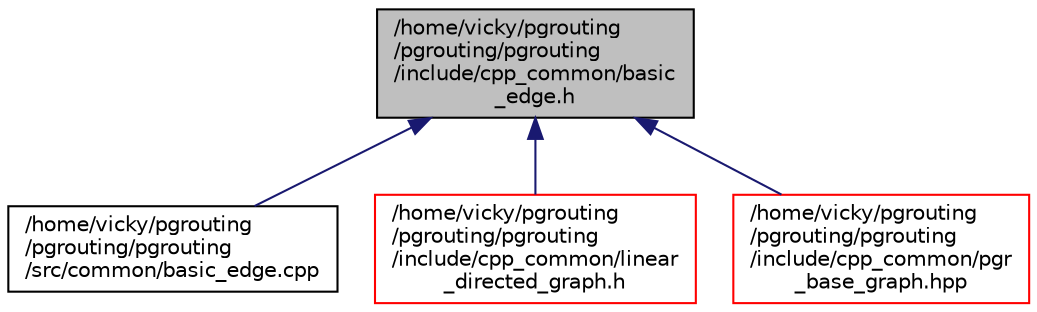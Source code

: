 digraph "/home/vicky/pgrouting/pgrouting/pgrouting/include/cpp_common/basic_edge.h"
{
  edge [fontname="Helvetica",fontsize="10",labelfontname="Helvetica",labelfontsize="10"];
  node [fontname="Helvetica",fontsize="10",shape=record];
  Node1 [label="/home/vicky/pgrouting\l/pgrouting/pgrouting\l/include/cpp_common/basic\l_edge.h",height=0.2,width=0.4,color="black", fillcolor="grey75", style="filled", fontcolor="black"];
  Node1 -> Node2 [dir="back",color="midnightblue",fontsize="10",style="solid",fontname="Helvetica"];
  Node2 [label="/home/vicky/pgrouting\l/pgrouting/pgrouting\l/src/common/basic_edge.cpp",height=0.2,width=0.4,color="black", fillcolor="white", style="filled",URL="$basic__edge_8cpp.html"];
  Node1 -> Node3 [dir="back",color="midnightblue",fontsize="10",style="solid",fontname="Helvetica"];
  Node3 [label="/home/vicky/pgrouting\l/pgrouting/pgrouting\l/include/cpp_common/linear\l_directed_graph.h",height=0.2,width=0.4,color="red", fillcolor="white", style="filled",URL="$linear__directed__graph_8h.html"];
  Node1 -> Node4 [dir="back",color="midnightblue",fontsize="10",style="solid",fontname="Helvetica"];
  Node4 [label="/home/vicky/pgrouting\l/pgrouting/pgrouting\l/include/cpp_common/pgr\l_base_graph.hpp",height=0.2,width=0.4,color="red", fillcolor="white", style="filled",URL="$pgr__base__graph_8hpp.html"];
}
